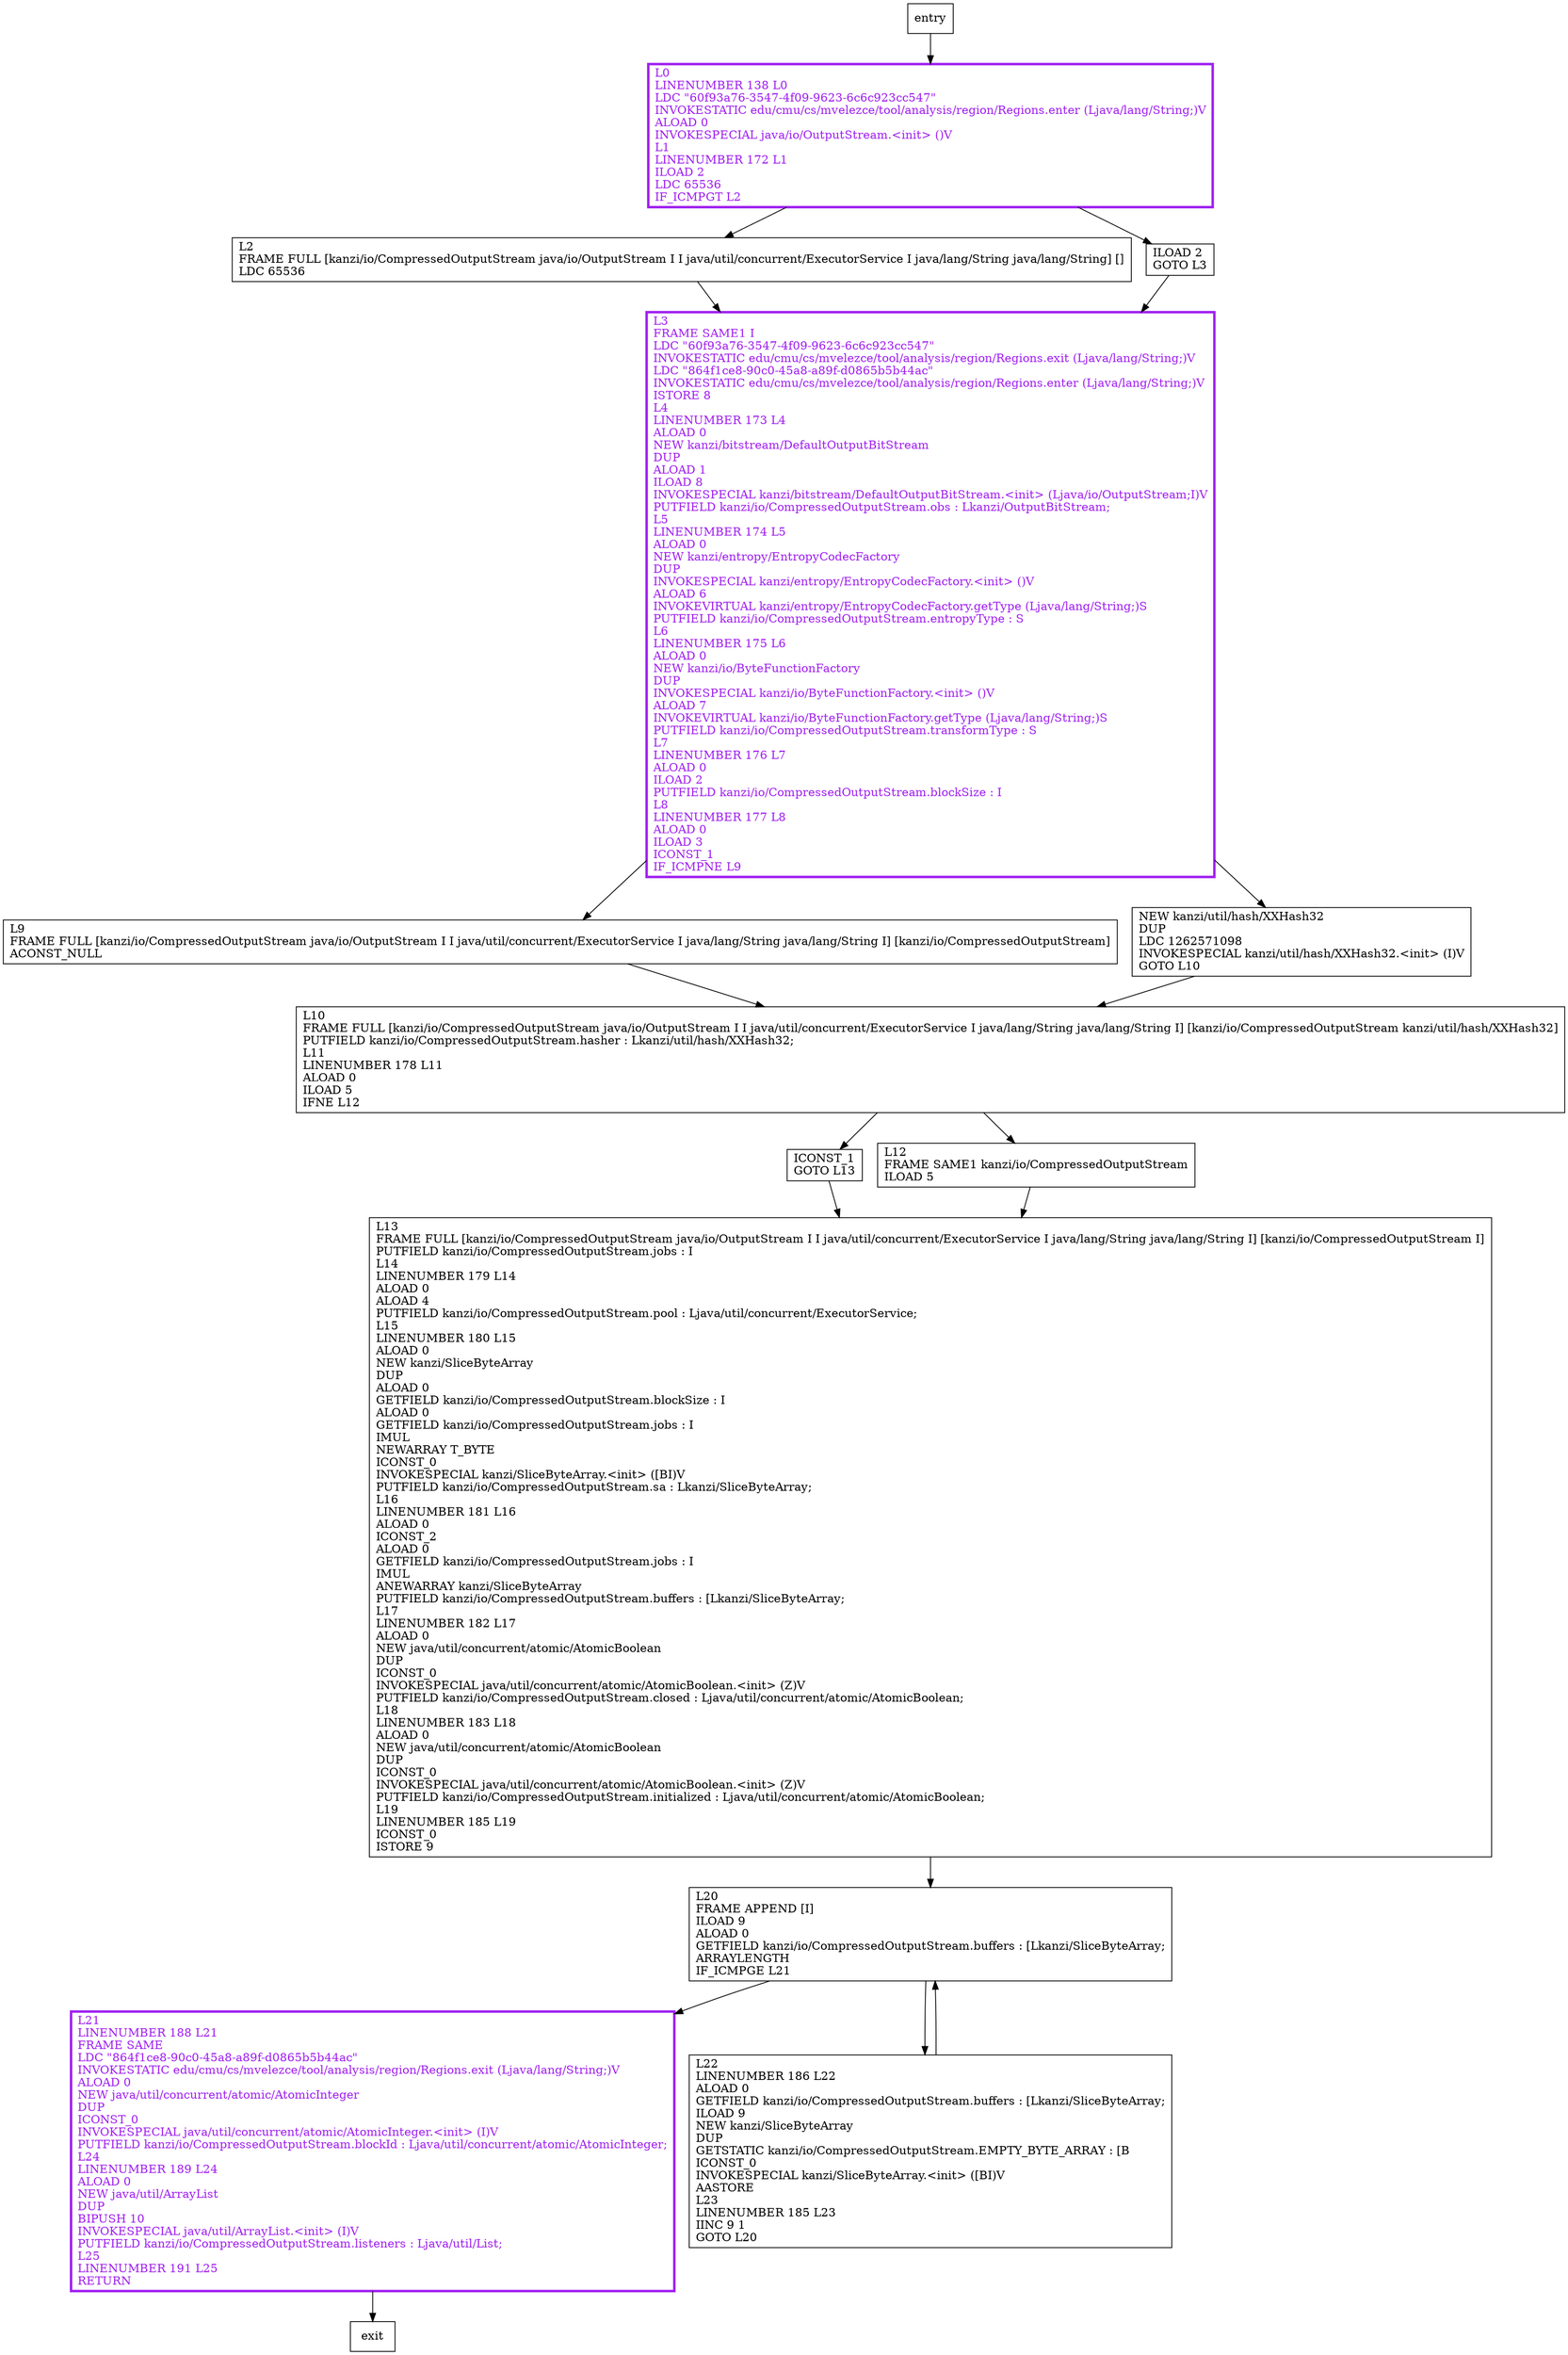 digraph <init> {
node [shape=record];
1643849149 [label="L3\lFRAME SAME1 I\lLDC \"60f93a76-3547-4f09-9623-6c6c923cc547\"\lINVOKESTATIC edu/cmu/cs/mvelezce/tool/analysis/region/Regions.exit (Ljava/lang/String;)V\lLDC \"864f1ce8-90c0-45a8-a89f-d0865b5b44ac\"\lINVOKESTATIC edu/cmu/cs/mvelezce/tool/analysis/region/Regions.enter (Ljava/lang/String;)V\lISTORE 8\lL4\lLINENUMBER 173 L4\lALOAD 0\lNEW kanzi/bitstream/DefaultOutputBitStream\lDUP\lALOAD 1\lILOAD 8\lINVOKESPECIAL kanzi/bitstream/DefaultOutputBitStream.\<init\> (Ljava/io/OutputStream;I)V\lPUTFIELD kanzi/io/CompressedOutputStream.obs : Lkanzi/OutputBitStream;\lL5\lLINENUMBER 174 L5\lALOAD 0\lNEW kanzi/entropy/EntropyCodecFactory\lDUP\lINVOKESPECIAL kanzi/entropy/EntropyCodecFactory.\<init\> ()V\lALOAD 6\lINVOKEVIRTUAL kanzi/entropy/EntropyCodecFactory.getType (Ljava/lang/String;)S\lPUTFIELD kanzi/io/CompressedOutputStream.entropyType : S\lL6\lLINENUMBER 175 L6\lALOAD 0\lNEW kanzi/io/ByteFunctionFactory\lDUP\lINVOKESPECIAL kanzi/io/ByteFunctionFactory.\<init\> ()V\lALOAD 7\lINVOKEVIRTUAL kanzi/io/ByteFunctionFactory.getType (Ljava/lang/String;)S\lPUTFIELD kanzi/io/CompressedOutputStream.transformType : S\lL7\lLINENUMBER 176 L7\lALOAD 0\lILOAD 2\lPUTFIELD kanzi/io/CompressedOutputStream.blockSize : I\lL8\lLINENUMBER 177 L8\lALOAD 0\lILOAD 3\lICONST_1\lIF_ICMPNE L9\l"];
460395887 [label="ICONST_1\lGOTO L13\l"];
1337968751 [label="L12\lFRAME SAME1 kanzi/io/CompressedOutputStream\lILOAD 5\l"];
2001849845 [label="L10\lFRAME FULL [kanzi/io/CompressedOutputStream java/io/OutputStream I I java/util/concurrent/ExecutorService I java/lang/String java/lang/String I] [kanzi/io/CompressedOutputStream kanzi/util/hash/XXHash32]\lPUTFIELD kanzi/io/CompressedOutputStream.hasher : Lkanzi/util/hash/XXHash32;\lL11\lLINENUMBER 178 L11\lALOAD 0\lILOAD 5\lIFNE L12\l"];
1158812111 [label="L21\lLINENUMBER 188 L21\lFRAME SAME\lLDC \"864f1ce8-90c0-45a8-a89f-d0865b5b44ac\"\lINVOKESTATIC edu/cmu/cs/mvelezce/tool/analysis/region/Regions.exit (Ljava/lang/String;)V\lALOAD 0\lNEW java/util/concurrent/atomic/AtomicInteger\lDUP\lICONST_0\lINVOKESPECIAL java/util/concurrent/atomic/AtomicInteger.\<init\> (I)V\lPUTFIELD kanzi/io/CompressedOutputStream.blockId : Ljava/util/concurrent/atomic/AtomicInteger;\lL24\lLINENUMBER 189 L24\lALOAD 0\lNEW java/util/ArrayList\lDUP\lBIPUSH 10\lINVOKESPECIAL java/util/ArrayList.\<init\> (I)V\lPUTFIELD kanzi/io/CompressedOutputStream.listeners : Ljava/util/List;\lL25\lLINENUMBER 191 L25\lRETURN\l"];
1737944107 [label="L20\lFRAME APPEND [I]\lILOAD 9\lALOAD 0\lGETFIELD kanzi/io/CompressedOutputStream.buffers : [Lkanzi/SliceByteArray;\lARRAYLENGTH\lIF_ICMPGE L21\l"];
717782589 [label="L0\lLINENUMBER 138 L0\lLDC \"60f93a76-3547-4f09-9623-6c6c923cc547\"\lINVOKESTATIC edu/cmu/cs/mvelezce/tool/analysis/region/Regions.enter (Ljava/lang/String;)V\lALOAD 0\lINVOKESPECIAL java/io/OutputStream.\<init\> ()V\lL1\lLINENUMBER 172 L1\lILOAD 2\lLDC 65536\lIF_ICMPGT L2\l"];
966127093 [label="L2\lFRAME FULL [kanzi/io/CompressedOutputStream java/io/OutputStream I I java/util/concurrent/ExecutorService I java/lang/String java/lang/String] []\lLDC 65536\l"];
1960793522 [label="L22\lLINENUMBER 186 L22\lALOAD 0\lGETFIELD kanzi/io/CompressedOutputStream.buffers : [Lkanzi/SliceByteArray;\lILOAD 9\lNEW kanzi/SliceByteArray\lDUP\lGETSTATIC kanzi/io/CompressedOutputStream.EMPTY_BYTE_ARRAY : [B\lICONST_0\lINVOKESPECIAL kanzi/SliceByteArray.\<init\> ([BI)V\lAASTORE\lL23\lLINENUMBER 185 L23\lIINC 9 1\lGOTO L20\l"];
145462825 [label="L9\lFRAME FULL [kanzi/io/CompressedOutputStream java/io/OutputStream I I java/util/concurrent/ExecutorService I java/lang/String java/lang/String I] [kanzi/io/CompressedOutputStream]\lACONST_NULL\l"];
1597425960 [label="ILOAD 2\lGOTO L3\l"];
516372620 [label="NEW kanzi/util/hash/XXHash32\lDUP\lLDC 1262571098\lINVOKESPECIAL kanzi/util/hash/XXHash32.\<init\> (I)V\lGOTO L10\l"];
1012223445 [label="L13\lFRAME FULL [kanzi/io/CompressedOutputStream java/io/OutputStream I I java/util/concurrent/ExecutorService I java/lang/String java/lang/String I] [kanzi/io/CompressedOutputStream I]\lPUTFIELD kanzi/io/CompressedOutputStream.jobs : I\lL14\lLINENUMBER 179 L14\lALOAD 0\lALOAD 4\lPUTFIELD kanzi/io/CompressedOutputStream.pool : Ljava/util/concurrent/ExecutorService;\lL15\lLINENUMBER 180 L15\lALOAD 0\lNEW kanzi/SliceByteArray\lDUP\lALOAD 0\lGETFIELD kanzi/io/CompressedOutputStream.blockSize : I\lALOAD 0\lGETFIELD kanzi/io/CompressedOutputStream.jobs : I\lIMUL\lNEWARRAY T_BYTE\lICONST_0\lINVOKESPECIAL kanzi/SliceByteArray.\<init\> ([BI)V\lPUTFIELD kanzi/io/CompressedOutputStream.sa : Lkanzi/SliceByteArray;\lL16\lLINENUMBER 181 L16\lALOAD 0\lICONST_2\lALOAD 0\lGETFIELD kanzi/io/CompressedOutputStream.jobs : I\lIMUL\lANEWARRAY kanzi/SliceByteArray\lPUTFIELD kanzi/io/CompressedOutputStream.buffers : [Lkanzi/SliceByteArray;\lL17\lLINENUMBER 182 L17\lALOAD 0\lNEW java/util/concurrent/atomic/AtomicBoolean\lDUP\lICONST_0\lINVOKESPECIAL java/util/concurrent/atomic/AtomicBoolean.\<init\> (Z)V\lPUTFIELD kanzi/io/CompressedOutputStream.closed : Ljava/util/concurrent/atomic/AtomicBoolean;\lL18\lLINENUMBER 183 L18\lALOAD 0\lNEW java/util/concurrent/atomic/AtomicBoolean\lDUP\lICONST_0\lINVOKESPECIAL java/util/concurrent/atomic/AtomicBoolean.\<init\> (Z)V\lPUTFIELD kanzi/io/CompressedOutputStream.initialized : Ljava/util/concurrent/atomic/AtomicBoolean;\lL19\lLINENUMBER 185 L19\lICONST_0\lISTORE 9\l"];
entry;
exit;
1643849149 -> 145462825;
1643849149 -> 516372620;
460395887 -> 1012223445;
1337968751 -> 1012223445;
2001849845 -> 460395887;
2001849845 -> 1337968751;
1158812111 -> exit;
1737944107 -> 1158812111;
1737944107 -> 1960793522;
717782589 -> 1597425960;
717782589 -> 966127093;
966127093 -> 1643849149;
1960793522 -> 1737944107;
145462825 -> 2001849845;
entry -> 717782589;
1597425960 -> 1643849149;
516372620 -> 2001849845;
1012223445 -> 1737944107;
1643849149[fontcolor="purple", penwidth=3, color="purple"];
1158812111[fontcolor="purple", penwidth=3, color="purple"];
717782589[fontcolor="purple", penwidth=3, color="purple"];
}
